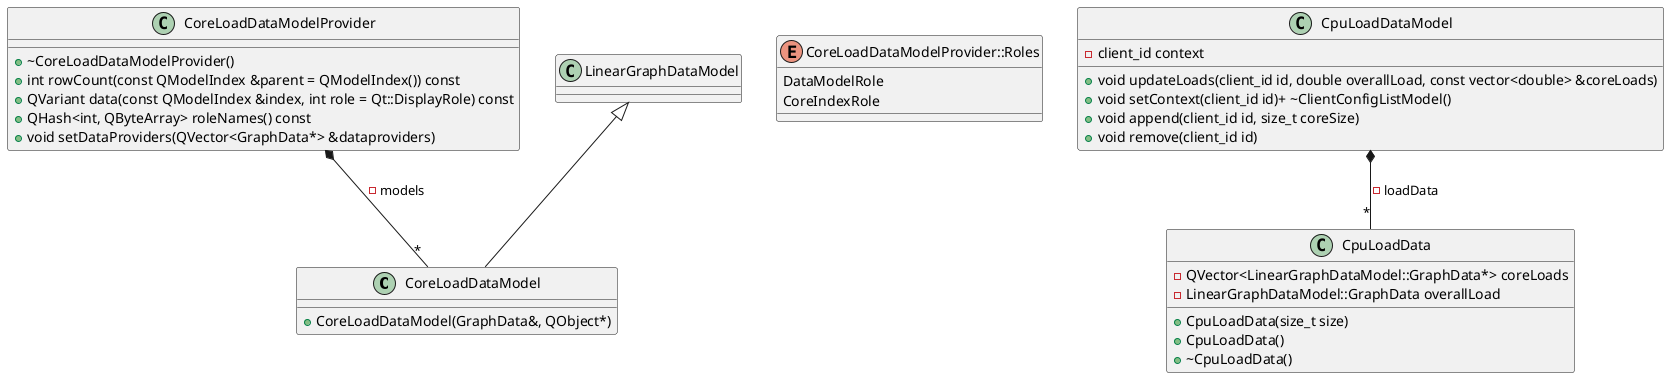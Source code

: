 @startuml

class CoreLoadDataModel {
    + CoreLoadDataModel(GraphData&, QObject*)
}

enum CoreLoadDataModelProvider::Roles { 
    DataModelRole
    CoreIndexRole 
}

class CoreLoadDataModelProvider {
    + ~CoreLoadDataModelProvider()
    + int rowCount(const QModelIndex &parent = QModelIndex()) const
    + QVariant data(const QModelIndex &index, int role = Qt::DisplayRole) const
    + QHash<int, QByteArray> roleNames() const
    + void setDataProviders(QVector<GraphData*> &dataproviders)
}

class CpuLoadData {
    + CpuLoadData(size_t size)
    + CpuLoadData()
    + ~CpuLoadData()
    - QVector<LinearGraphDataModel::GraphData*> coreLoads
    - LinearGraphDataModel::GraphData overallLoad
}

class CpuLoadDataModel {
    + void updateLoads(client_id id, double overallLoad, const vector<double> &coreLoads)
    + void setContext(client_id id)+ ~ClientConfigListModel()
    + void append(client_id id, size_t coreSize)
    + void remove(client_id id)
    - client_id context
}

LinearGraphDataModel <|-- CoreLoadDataModel
CoreLoadDataModelProvider *-- "*" CoreLoadDataModel : -models
CpuLoadDataModel *-- "*" CpuLoadData : -loadData

@enduml